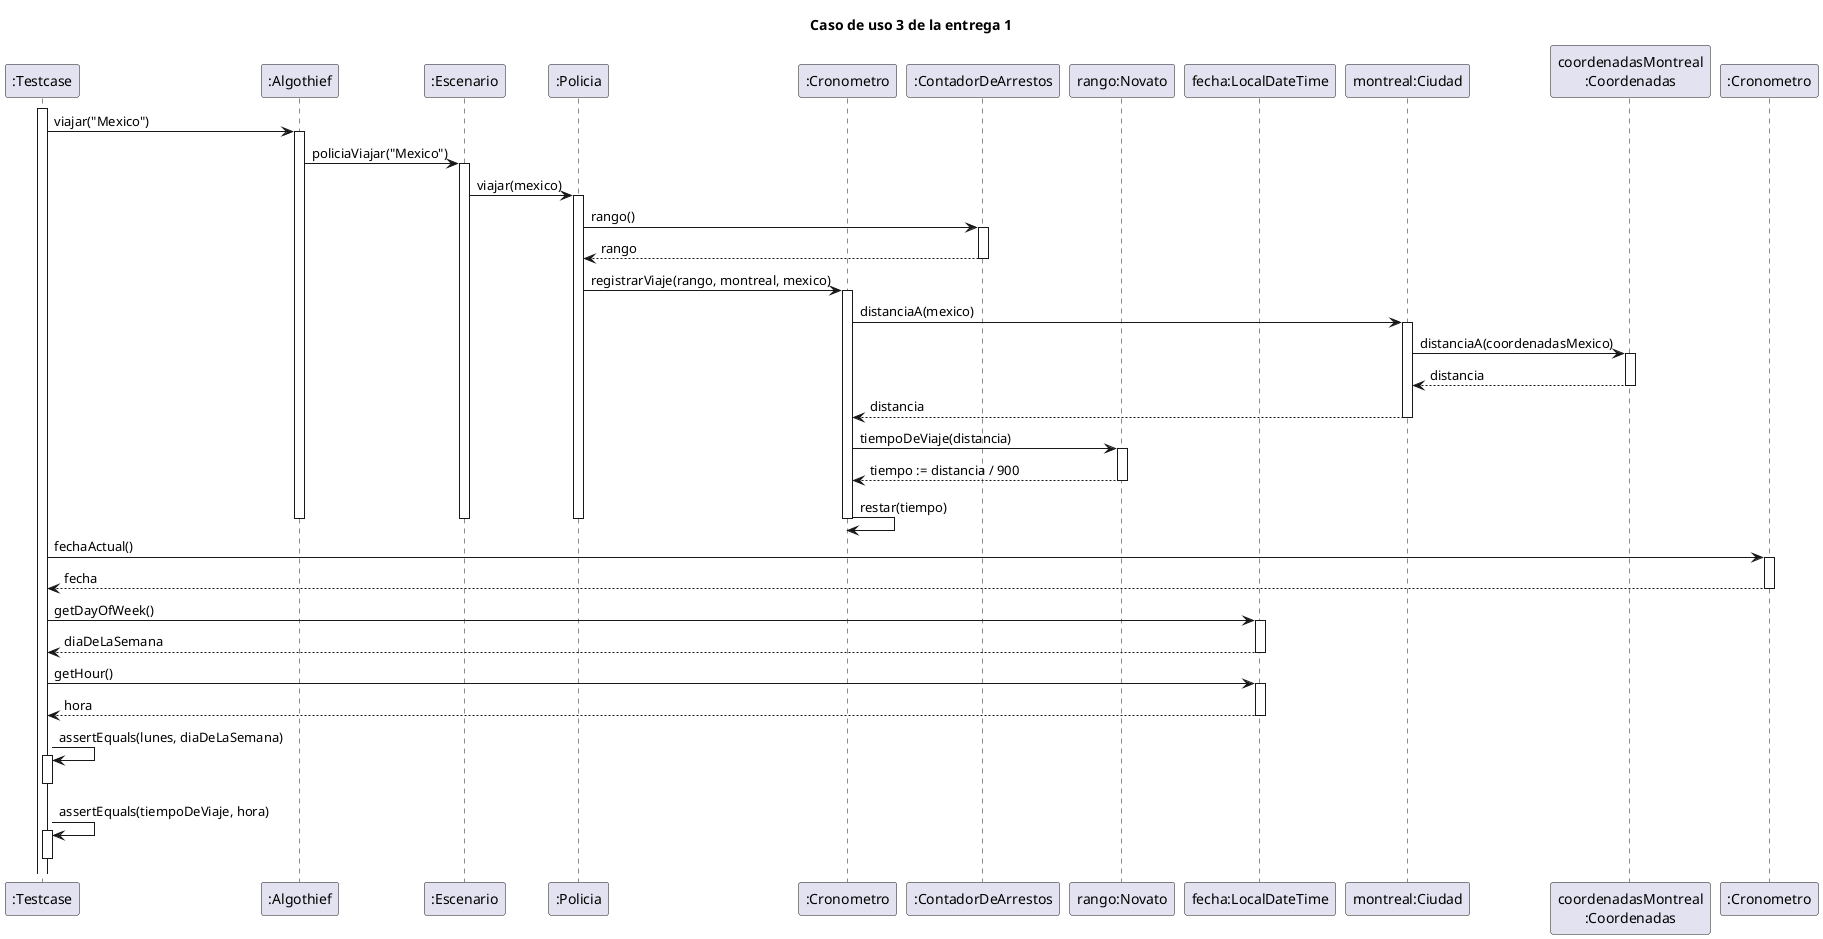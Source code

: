 @startuml

title "Caso de uso 3 de la entrega 1"

participant ":Testcase" as testcase
participant ":Algothief" as algothief
participant ":Escenario" as escenario
participant ":Policia" as policia
participant ":Cronometro" as cronometro
participant ":ContadorDeArrestos" as contador
participant "rango:Novato" as rango
participant "fecha:LocalDateTime" as fecha
participant "montreal:Ciudad" as montreal
participant "coordenadasMontreal\n:Coordenadas" as coordenadasMontreal
participant ":Cronometro" as cron

activate testcase
testcase -> algothief++: viajar("Mexico")
    algothief -> escenario++: policiaViajar("Mexico")
        escenario -> policia++: viajar(mexico)
            policia -> contador++: rango()
                return rango
            policia -> cronometro++: registrarViaje(rango, montreal, mexico)
                cronometro -> montreal++: distanciaA(mexico)
                    montreal -> coordenadasMontreal++: distanciaA(coordenadasMexico)
                        return distancia
                    return distancia
                cronometro -> rango++: tiempoDeViaje(distancia)
                    return tiempo := distancia / 900
                cronometro -> cronometro--: restar(tiempo)
            deactivate
        deactivate
    deactivate

testcase -> cron++: fechaActual()
    return fecha

testcase -> fecha++: getDayOfWeek()
    return diaDeLaSemana

testcase -> fecha++: getHour()
    return hora

testcase -> testcase++: assertEquals(lunes, diaDeLaSemana)
deactivate

testcase -> testcase++: assertEquals(tiempoDeViaje, hora)
deactivate


@enduml